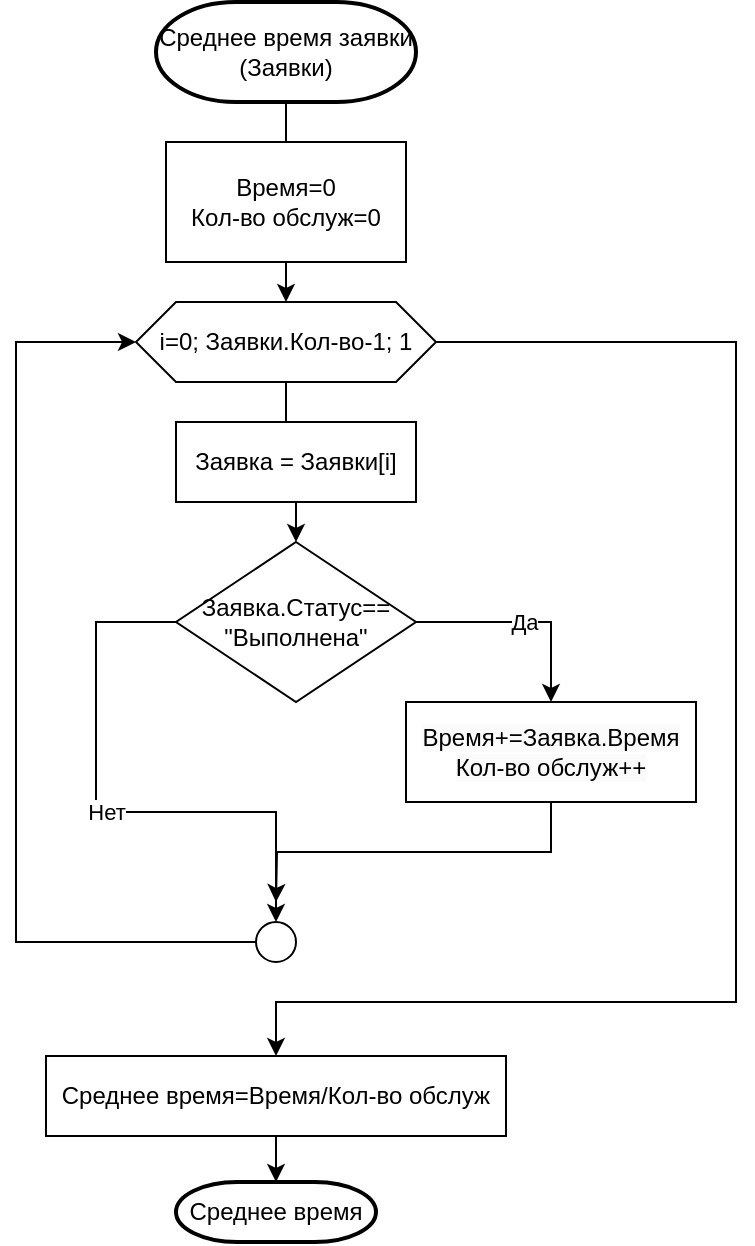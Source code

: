 <mxfile version="21.6.8" type="device">
  <diagram name="Страница — 1" id="akkCx1vuouhBABdRN8rc">
    <mxGraphModel dx="1221" dy="3063" grid="1" gridSize="10" guides="1" tooltips="1" connect="1" arrows="1" fold="1" page="1" pageScale="1" pageWidth="827" pageHeight="1169" math="0" shadow="0">
      <root>
        <mxCell id="0" />
        <mxCell id="1" parent="0" />
        <mxCell id="cxMZwQRQEuilppHJersJ-16" value="" style="edgeStyle=orthogonalEdgeStyle;rounded=0;orthogonalLoop=1;jettySize=auto;html=1;" edge="1" parent="1" source="cxMZwQRQEuilppHJersJ-1" target="cxMZwQRQEuilppHJersJ-3">
          <mxGeometry relative="1" as="geometry" />
        </mxCell>
        <mxCell id="cxMZwQRQEuilppHJersJ-1" value="Среднее время заявки (Заявки)" style="strokeWidth=2;html=1;shape=mxgraph.flowchart.terminator;whiteSpace=wrap;" vertex="1" parent="1">
          <mxGeometry x="380" y="-2320" width="130" height="50" as="geometry" />
        </mxCell>
        <mxCell id="cxMZwQRQEuilppHJersJ-2" value="Время=0&lt;br&gt;Кол-во обслуж=0" style="rounded=0;whiteSpace=wrap;html=1;" vertex="1" parent="1">
          <mxGeometry x="385" y="-2250" width="120" height="60" as="geometry" />
        </mxCell>
        <mxCell id="cxMZwQRQEuilppHJersJ-14" style="edgeStyle=orthogonalEdgeStyle;rounded=0;orthogonalLoop=1;jettySize=auto;html=1;exitX=1;exitY=0.5;exitDx=0;exitDy=0;entryX=0.5;entryY=0;entryDx=0;entryDy=0;" edge="1" parent="1" source="cxMZwQRQEuilppHJersJ-3" target="cxMZwQRQEuilppHJersJ-13">
          <mxGeometry relative="1" as="geometry">
            <Array as="points">
              <mxPoint x="670" y="-2150" />
              <mxPoint x="670" y="-1820" />
              <mxPoint x="440" y="-1820" />
            </Array>
          </mxGeometry>
        </mxCell>
        <mxCell id="cxMZwQRQEuilppHJersJ-17" value="" style="edgeStyle=orthogonalEdgeStyle;rounded=0;orthogonalLoop=1;jettySize=auto;html=1;" edge="1" parent="1" source="cxMZwQRQEuilppHJersJ-3" target="cxMZwQRQEuilppHJersJ-5">
          <mxGeometry relative="1" as="geometry" />
        </mxCell>
        <mxCell id="cxMZwQRQEuilppHJersJ-3" value="i=0; Заявки.Кол-во-1; 1" style="shape=hexagon;perimeter=hexagonPerimeter2;whiteSpace=wrap;html=1;fixedSize=1;" vertex="1" parent="1">
          <mxGeometry x="370" y="-2170" width="150" height="40" as="geometry" />
        </mxCell>
        <mxCell id="cxMZwQRQEuilppHJersJ-4" value="Заявка = Заявки[i]" style="rounded=0;whiteSpace=wrap;html=1;" vertex="1" parent="1">
          <mxGeometry x="390" y="-2110" width="120" height="40" as="geometry" />
        </mxCell>
        <mxCell id="cxMZwQRQEuilppHJersJ-7" value="Да" style="edgeStyle=orthogonalEdgeStyle;rounded=0;orthogonalLoop=1;jettySize=auto;html=1;exitX=1;exitY=0.5;exitDx=0;exitDy=0;entryX=0.5;entryY=0;entryDx=0;entryDy=0;" edge="1" parent="1" source="cxMZwQRQEuilppHJersJ-5" target="cxMZwQRQEuilppHJersJ-6">
          <mxGeometry relative="1" as="geometry" />
        </mxCell>
        <mxCell id="cxMZwQRQEuilppHJersJ-8" value="Нет" style="edgeStyle=orthogonalEdgeStyle;rounded=0;orthogonalLoop=1;jettySize=auto;html=1;" edge="1" parent="1" source="cxMZwQRQEuilppHJersJ-5">
          <mxGeometry relative="1" as="geometry">
            <mxPoint x="440" y="-1860" as="targetPoint" />
            <Array as="points">
              <mxPoint x="350" y="-2010" />
              <mxPoint x="350" y="-1915" />
              <mxPoint x="440" y="-1915" />
            </Array>
          </mxGeometry>
        </mxCell>
        <mxCell id="cxMZwQRQEuilppHJersJ-5" value="Заявка.Статус==&lt;br&gt;&quot;Выполнена&quot;" style="rhombus;whiteSpace=wrap;html=1;" vertex="1" parent="1">
          <mxGeometry x="390" y="-2050" width="120" height="80" as="geometry" />
        </mxCell>
        <mxCell id="cxMZwQRQEuilppHJersJ-9" style="edgeStyle=orthogonalEdgeStyle;rounded=0;orthogonalLoop=1;jettySize=auto;html=1;exitX=0.5;exitY=1;exitDx=0;exitDy=0;" edge="1" parent="1" source="cxMZwQRQEuilppHJersJ-6">
          <mxGeometry relative="1" as="geometry">
            <mxPoint x="440" y="-1870" as="targetPoint" />
          </mxGeometry>
        </mxCell>
        <mxCell id="cxMZwQRQEuilppHJersJ-6" value="&lt;span style=&quot;color: rgb(0, 0, 0); font-family: Helvetica; font-size: 12px; font-style: normal; font-variant-ligatures: normal; font-variant-caps: normal; font-weight: 400; letter-spacing: normal; orphans: 2; text-align: center; text-indent: 0px; text-transform: none; widows: 2; word-spacing: 0px; -webkit-text-stroke-width: 0px; background-color: rgb(251, 251, 251); text-decoration-thickness: initial; text-decoration-style: initial; text-decoration-color: initial; float: none; display: inline !important;&quot;&gt;Время+=Заявка.Время&lt;/span&gt;&lt;br style=&quot;border-color: var(--border-color); color: rgb(0, 0, 0); font-family: Helvetica; font-size: 12px; font-style: normal; font-variant-ligatures: normal; font-variant-caps: normal; font-weight: 400; letter-spacing: normal; orphans: 2; text-align: center; text-indent: 0px; text-transform: none; widows: 2; word-spacing: 0px; -webkit-text-stroke-width: 0px; background-color: rgb(251, 251, 251); text-decoration-thickness: initial; text-decoration-style: initial; text-decoration-color: initial;&quot;&gt;&lt;span style=&quot;color: rgb(0, 0, 0); font-family: Helvetica; font-size: 12px; font-style: normal; font-variant-ligatures: normal; font-variant-caps: normal; font-weight: 400; letter-spacing: normal; orphans: 2; text-align: center; text-indent: 0px; text-transform: none; widows: 2; word-spacing: 0px; -webkit-text-stroke-width: 0px; background-color: rgb(251, 251, 251); text-decoration-thickness: initial; text-decoration-style: initial; text-decoration-color: initial; float: none; display: inline !important;&quot;&gt;Кол-во обслуж++&lt;/span&gt;" style="rounded=0;whiteSpace=wrap;html=1;" vertex="1" parent="1">
          <mxGeometry x="505" y="-1970" width="145" height="50" as="geometry" />
        </mxCell>
        <mxCell id="cxMZwQRQEuilppHJersJ-11" style="edgeStyle=orthogonalEdgeStyle;rounded=0;orthogonalLoop=1;jettySize=auto;html=1;entryX=0;entryY=0.5;entryDx=0;entryDy=0;" edge="1" parent="1" source="cxMZwQRQEuilppHJersJ-10" target="cxMZwQRQEuilppHJersJ-3">
          <mxGeometry relative="1" as="geometry">
            <Array as="points">
              <mxPoint x="310" y="-1850" />
              <mxPoint x="310" y="-2150" />
            </Array>
          </mxGeometry>
        </mxCell>
        <mxCell id="cxMZwQRQEuilppHJersJ-10" value="" style="ellipse;whiteSpace=wrap;html=1;aspect=fixed;" vertex="1" parent="1">
          <mxGeometry x="430" y="-1860" width="20" height="20" as="geometry" />
        </mxCell>
        <mxCell id="cxMZwQRQEuilppHJersJ-18" value="" style="edgeStyle=orthogonalEdgeStyle;rounded=0;orthogonalLoop=1;jettySize=auto;html=1;" edge="1" parent="1" source="cxMZwQRQEuilppHJersJ-13" target="cxMZwQRQEuilppHJersJ-15">
          <mxGeometry relative="1" as="geometry" />
        </mxCell>
        <mxCell id="cxMZwQRQEuilppHJersJ-13" value="Среднее время=Время/Кол-во обслуж" style="rounded=0;whiteSpace=wrap;html=1;" vertex="1" parent="1">
          <mxGeometry x="325" y="-1793" width="230" height="40" as="geometry" />
        </mxCell>
        <mxCell id="cxMZwQRQEuilppHJersJ-15" value="Среднее время" style="strokeWidth=2;html=1;shape=mxgraph.flowchart.terminator;whiteSpace=wrap;" vertex="1" parent="1">
          <mxGeometry x="390" y="-1730" width="100" height="30" as="geometry" />
        </mxCell>
      </root>
    </mxGraphModel>
  </diagram>
</mxfile>
